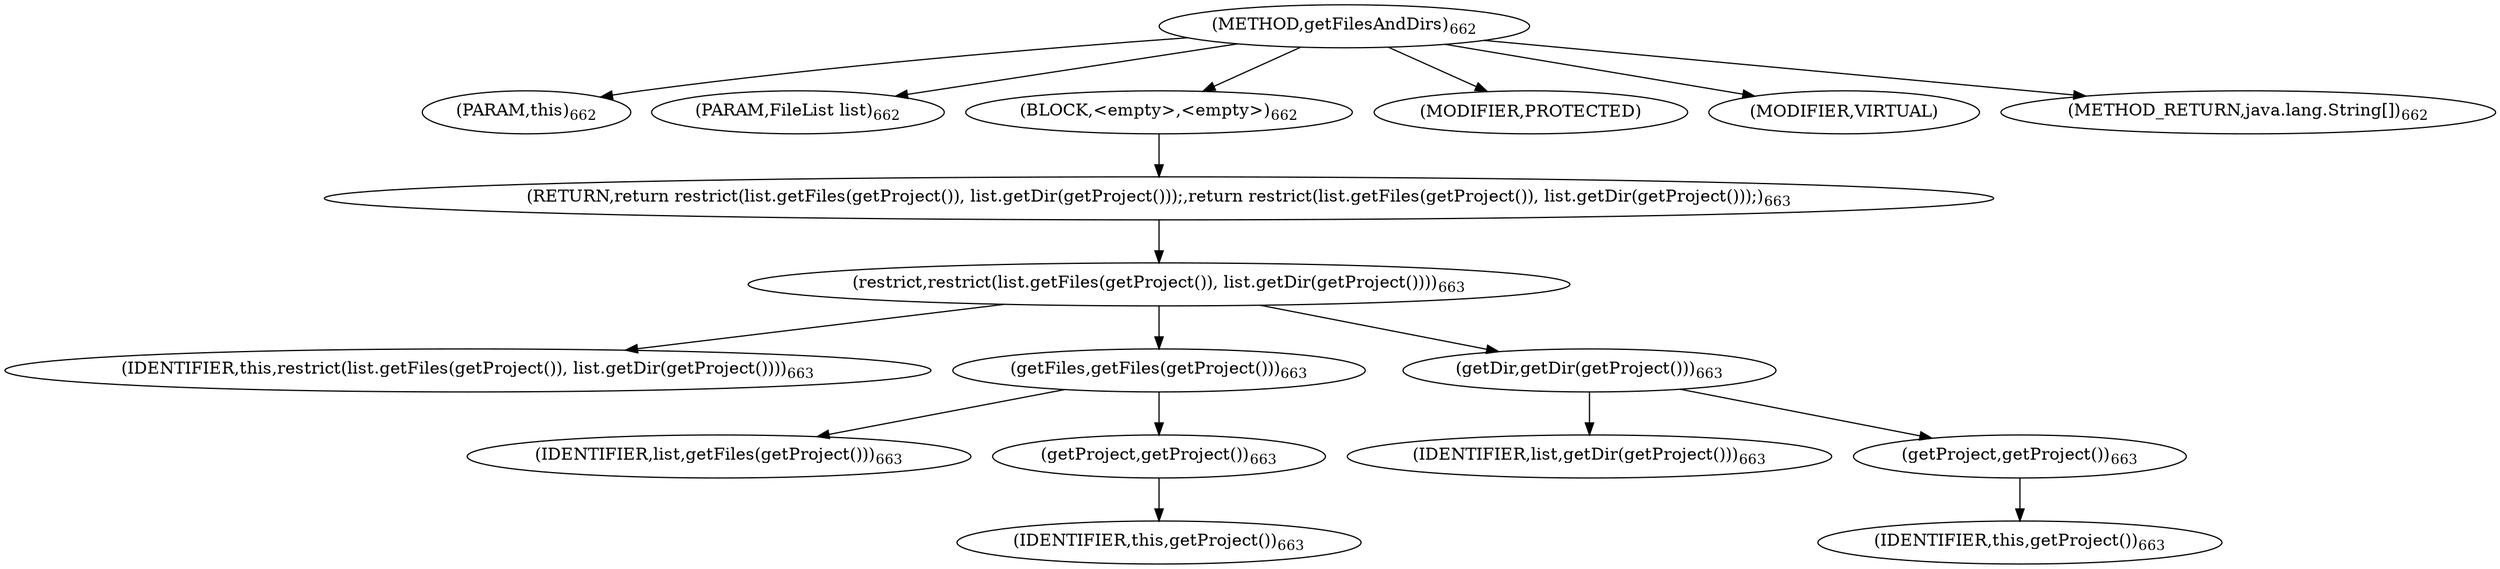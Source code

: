 digraph "getFilesAndDirs" {  
"1630" [label = <(METHOD,getFilesAndDirs)<SUB>662</SUB>> ]
"67" [label = <(PARAM,this)<SUB>662</SUB>> ]
"1631" [label = <(PARAM,FileList list)<SUB>662</SUB>> ]
"1632" [label = <(BLOCK,&lt;empty&gt;,&lt;empty&gt;)<SUB>662</SUB>> ]
"1633" [label = <(RETURN,return restrict(list.getFiles(getProject()), list.getDir(getProject()));,return restrict(list.getFiles(getProject()), list.getDir(getProject()));)<SUB>663</SUB>> ]
"1634" [label = <(restrict,restrict(list.getFiles(getProject()), list.getDir(getProject())))<SUB>663</SUB>> ]
"69" [label = <(IDENTIFIER,this,restrict(list.getFiles(getProject()), list.getDir(getProject())))<SUB>663</SUB>> ]
"1635" [label = <(getFiles,getFiles(getProject()))<SUB>663</SUB>> ]
"1636" [label = <(IDENTIFIER,list,getFiles(getProject()))<SUB>663</SUB>> ]
"1637" [label = <(getProject,getProject())<SUB>663</SUB>> ]
"66" [label = <(IDENTIFIER,this,getProject())<SUB>663</SUB>> ]
"1638" [label = <(getDir,getDir(getProject()))<SUB>663</SUB>> ]
"1639" [label = <(IDENTIFIER,list,getDir(getProject()))<SUB>663</SUB>> ]
"1640" [label = <(getProject,getProject())<SUB>663</SUB>> ]
"68" [label = <(IDENTIFIER,this,getProject())<SUB>663</SUB>> ]
"1641" [label = <(MODIFIER,PROTECTED)> ]
"1642" [label = <(MODIFIER,VIRTUAL)> ]
"1643" [label = <(METHOD_RETURN,java.lang.String[])<SUB>662</SUB>> ]
  "1630" -> "67" 
  "1630" -> "1631" 
  "1630" -> "1632" 
  "1630" -> "1641" 
  "1630" -> "1642" 
  "1630" -> "1643" 
  "1632" -> "1633" 
  "1633" -> "1634" 
  "1634" -> "69" 
  "1634" -> "1635" 
  "1634" -> "1638" 
  "1635" -> "1636" 
  "1635" -> "1637" 
  "1637" -> "66" 
  "1638" -> "1639" 
  "1638" -> "1640" 
  "1640" -> "68" 
}
